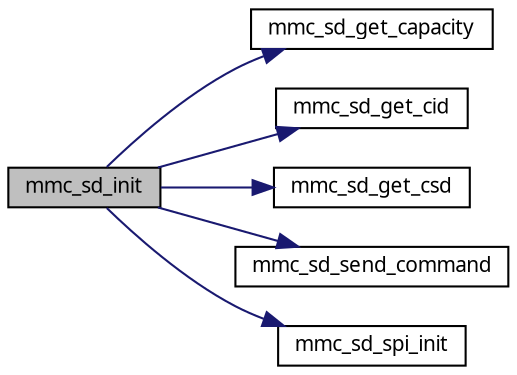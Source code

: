 digraph G
{
  edge [fontname="FreeSans.ttf",fontsize=10,labelfontname="FreeSans.ttf",labelfontsize=10];
  node [fontname="FreeSans.ttf",fontsize=10,shape=record];
  rankdir=LR;
  Node1 [label="mmc_sd_init",height=0.2,width=0.4,color="black", fillcolor="grey75", style="filled" fontcolor="black"];
  Node1 -> Node2 [color="midnightblue",fontsize=10,style="solid",fontname="FreeSans.ttf"];
  Node2 [label="mmc_sd_get_capacity",height=0.2,width=0.4,color="black", fillcolor="white", style="filled",URL="$a00053.html#9fae25068ae838f03775eee557170056"];
  Node1 -> Node3 [color="midnightblue",fontsize=10,style="solid",fontname="FreeSans.ttf"];
  Node3 [label="mmc_sd_get_cid",height=0.2,width=0.4,color="black", fillcolor="white", style="filled",URL="$a00053.html#0ea51affc747ca1e812406c13cb0d2d4"];
  Node1 -> Node4 [color="midnightblue",fontsize=10,style="solid",fontname="FreeSans.ttf"];
  Node4 [label="mmc_sd_get_csd",height=0.2,width=0.4,color="black", fillcolor="white", style="filled",URL="$a00053.html#4d5750b93c848823f89bc799ba94901a"];
  Node1 -> Node5 [color="midnightblue",fontsize=10,style="solid",fontname="FreeSans.ttf"];
  Node5 [label="mmc_sd_send_command",height=0.2,width=0.4,color="black", fillcolor="white", style="filled",URL="$a00053.html#a70aab6711f6c7fc7f4a8bd9f3c2355c"];
  Node1 -> Node6 [color="midnightblue",fontsize=10,style="solid",fontname="FreeSans.ttf"];
  Node6 [label="mmc_sd_spi_init",height=0.2,width=0.4,color="black", fillcolor="white", style="filled",URL="$a00053.html#8f34bf94c74324816ba970d3e229b62c",tooltip="Low-level functions (basic management)."];
}
